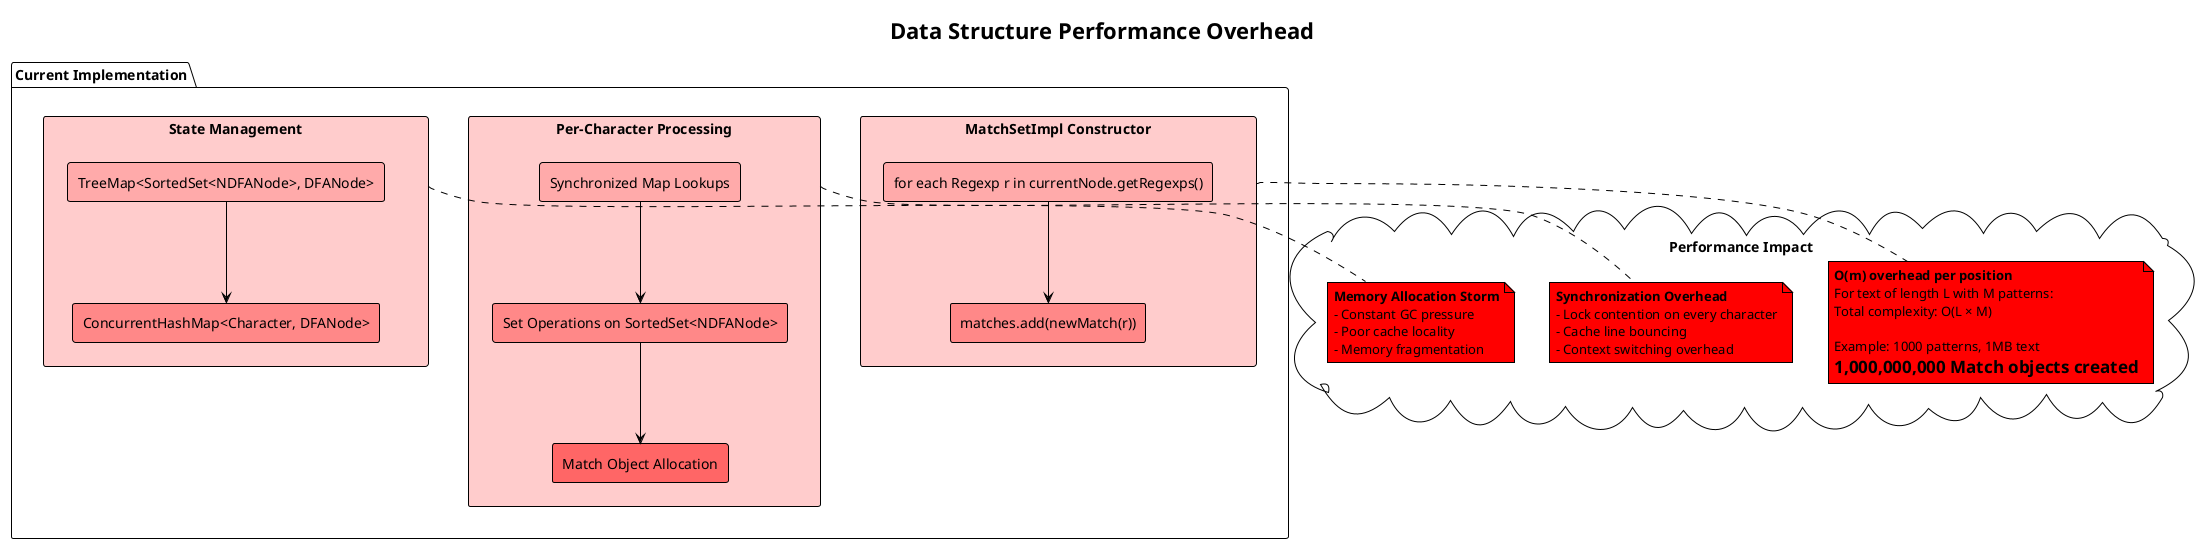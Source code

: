 @startuml
!theme plain
title Data Structure Performance Overhead

package "Current Implementation" {
  rectangle "MatchSetImpl Constructor" as MSI #ffcccc {
    rectangle "for each Regexp r in currentNode.getRegexps()" as loop1 #ffaaaa
    rectangle "matches.add(newMatch(r))" as action1 #ff8888
    loop1 --> action1
  }

  rectangle "Per-Character Processing" as PCP #ffcccc {
    rectangle "Synchronized Map Lookups" as sync #ffaaaa
    rectangle "Set Operations on SortedSet<NDFANode>" as sets #ff8888  
    rectangle "Match Object Allocation" as alloc #ff6666
    sync --> sets
    sets --> alloc
  }

  rectangle "State Management" as SM #ffcccc {
    rectangle "TreeMap<SortedSet<NDFANode>, DFANode>" as tree #ffaaaa
    rectangle "ConcurrentHashMap<Character, DFANode>" as cmap #ff8888
    tree --> cmap
  }
}

cloud "Performance Impact" as perfimpact {
  note as impact1 #red
    **O(m) overhead per position**
    For text of length L with M patterns:
    Total complexity: O(L × M)
    
    Example: 1000 patterns, 1MB text
    = 1,000,000,000 Match objects created
  end note

  note as impact2 #red
    **Synchronization Overhead**
    - Lock contention on every character
    - Cache line bouncing
    - Context switching overhead
  end note

  note as impact3 #red
    **Memory Allocation Storm**
    - Constant GC pressure
    - Poor cache locality
    - Memory fragmentation
  end note
}

MSI .. impact1
PCP .. impact2  
SM .. impact3

@enduml